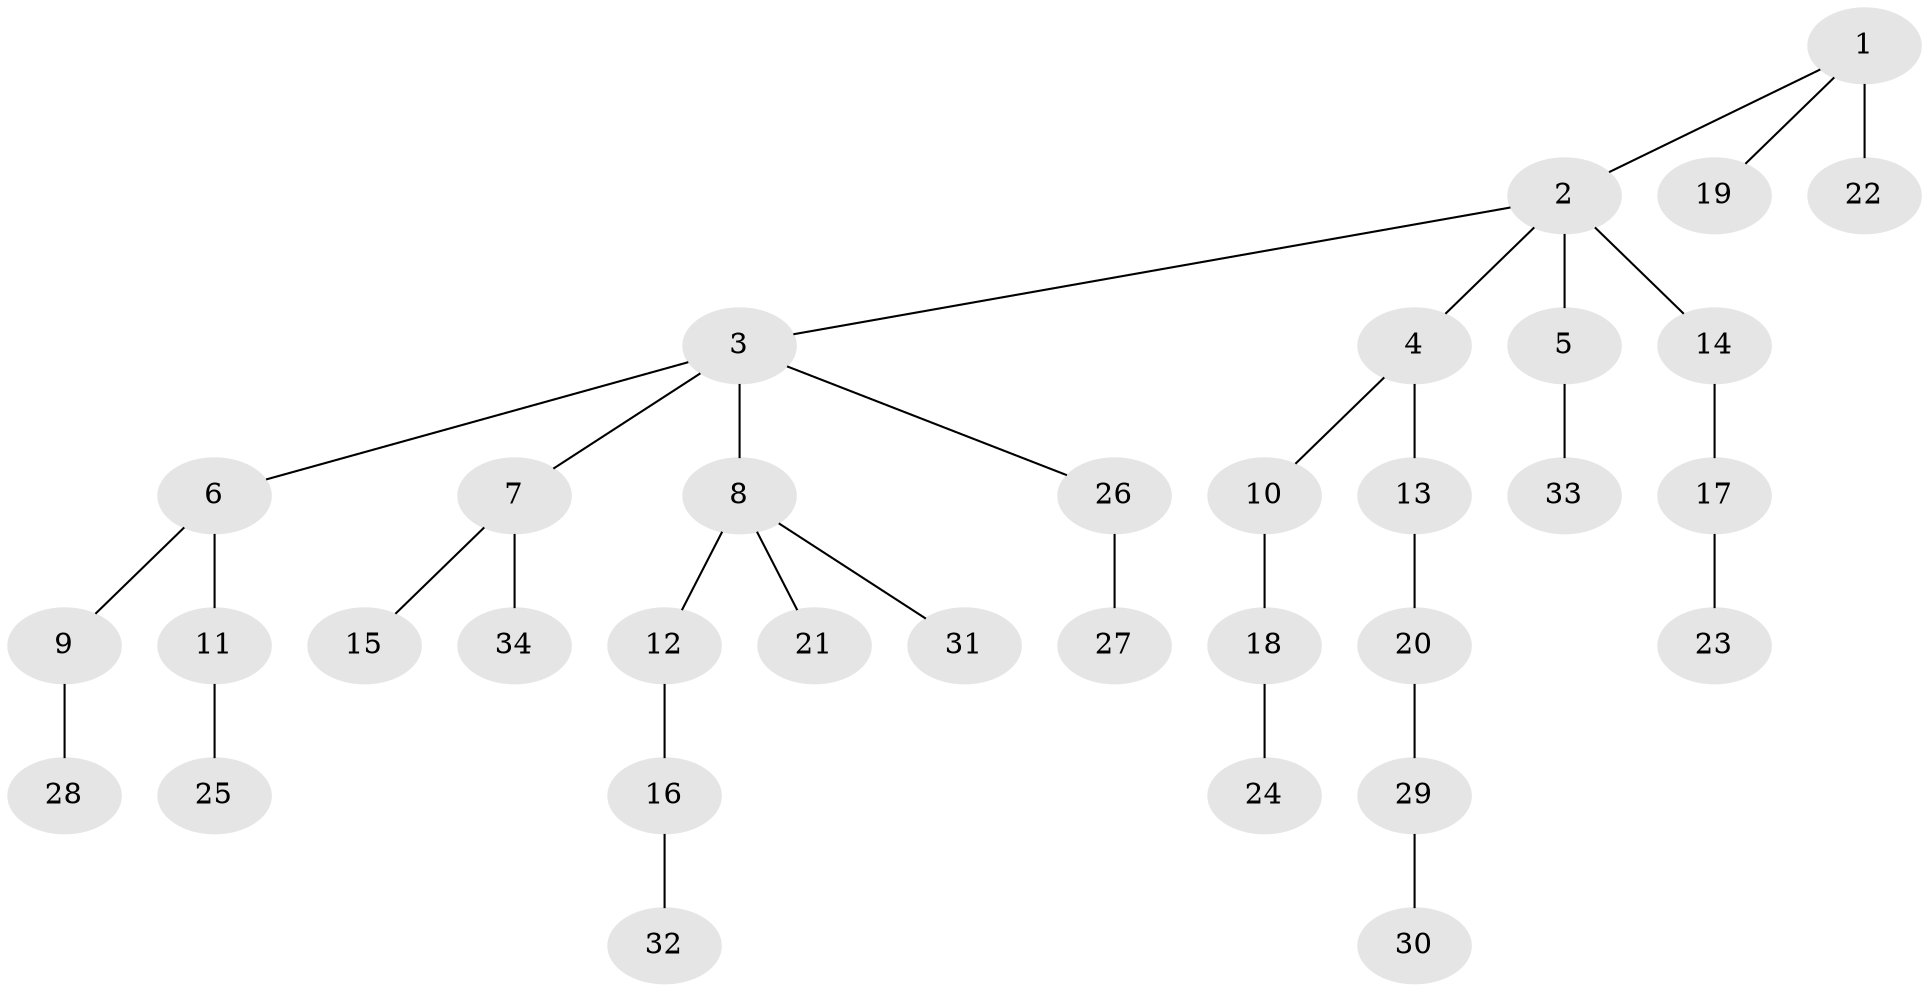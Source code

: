 // original degree distribution, {7: 0.024691358024691357, 9: 0.012345679012345678, 5: 0.024691358024691357, 1: 0.5308641975308642, 4: 0.04938271604938271, 3: 0.12345679012345678, 2: 0.2345679012345679}
// Generated by graph-tools (version 1.1) at 2025/51/03/04/25 22:51:39]
// undirected, 34 vertices, 33 edges
graph export_dot {
  node [color=gray90,style=filled];
  1;
  2;
  3;
  4;
  5;
  6;
  7;
  8;
  9;
  10;
  11;
  12;
  13;
  14;
  15;
  16;
  17;
  18;
  19;
  20;
  21;
  22;
  23;
  24;
  25;
  26;
  27;
  28;
  29;
  30;
  31;
  32;
  33;
  34;
  1 -- 2 [weight=1.0];
  1 -- 19 [weight=1.0];
  1 -- 22 [weight=4.0];
  2 -- 3 [weight=1.0];
  2 -- 4 [weight=1.0];
  2 -- 5 [weight=4.0];
  2 -- 14 [weight=1.0];
  3 -- 6 [weight=1.0];
  3 -- 7 [weight=1.0];
  3 -- 8 [weight=1.0];
  3 -- 26 [weight=1.0];
  4 -- 10 [weight=1.0];
  4 -- 13 [weight=1.0];
  5 -- 33 [weight=1.0];
  6 -- 9 [weight=1.0];
  6 -- 11 [weight=1.0];
  7 -- 15 [weight=1.0];
  7 -- 34 [weight=1.0];
  8 -- 12 [weight=2.0];
  8 -- 21 [weight=1.0];
  8 -- 31 [weight=1.0];
  9 -- 28 [weight=1.0];
  10 -- 18 [weight=1.0];
  11 -- 25 [weight=1.0];
  12 -- 16 [weight=1.0];
  13 -- 20 [weight=1.0];
  14 -- 17 [weight=1.0];
  16 -- 32 [weight=1.0];
  17 -- 23 [weight=2.0];
  18 -- 24 [weight=3.0];
  20 -- 29 [weight=1.0];
  26 -- 27 [weight=2.0];
  29 -- 30 [weight=1.0];
}
